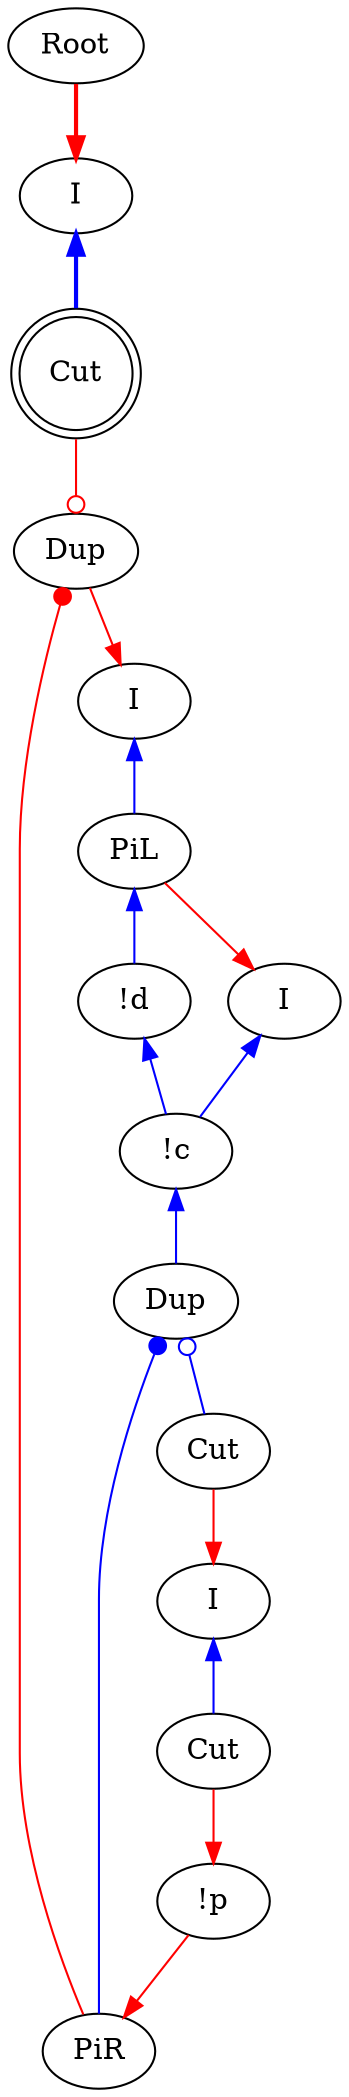 digraph {
"Root0" [label="Root"]
"I0" [label="I"]
"!c0" [label="!c"]
"!d0" [label="!d"]
"PiL0" [label="PiL"]
"I1" [label="I"]
"I2" [label="I"]
"I3" [label="I"]
"!p0" [label="!p"]
"Cut0" [label="Cut"]
"PiR0" [label="PiR"]
"Dup0_0" [label="Dup"]
"Dup0_1" [label="Dup"]
"Cut1" [label="Cut"]
"Cut2" [label="Cut",shape=doublecircle]
"Cut0" -> "!p0"[color=red,tooltip="e0"]
"!p0" -> "PiR0"[color=red,tooltip="e2"]
"Dup0_0" -> "PiR0"[color=blue,tooltip="e4",arrowtail=dot,dir=back]
"Dup0_0" -> "Cut1"[color=blue,tooltip="e5",arrowtail=odot,dir=back]
"PiR0" -> "Dup0_1"[color=red,tooltip="e6",arrowhead=dot]
"Cut2" -> "Dup0_1"[color=red,tooltip="e7",arrowhead=odot]
"Root0" -> "I3"[color=red,tooltip="ret",penwidth=2]
"I3" -> "Cut2"[color=blue,tooltip="ret_o1l",penwidth=2,dir=back]
"Dup0_1" -> "I2"[color=red,tooltip="ret_o2"]
"I2" -> "PiL0"[color=blue,tooltip="ret_o2l",dir=back]
"I0" -> "Cut0"[color=blue,tooltip="x1_o1",dir=back]
"Cut1" -> "I0"[color=red,tooltip="x1_o1r"]
"I1" -> "!c0"[color=blue,tooltip="x1_o2",dir=back]
"PiL0" -> "I1"[color=red,tooltip="x1_o2r"]
"!d0" -> "!c0"[color=blue,tooltip="x2_o2",dir=back]
"PiL0" -> "!d0"[color=blue,tooltip="x2i_o2",dir=back]
"!c0" -> "Dup0_0"[color=blue,tooltip="x_o2",dir=back]
}
